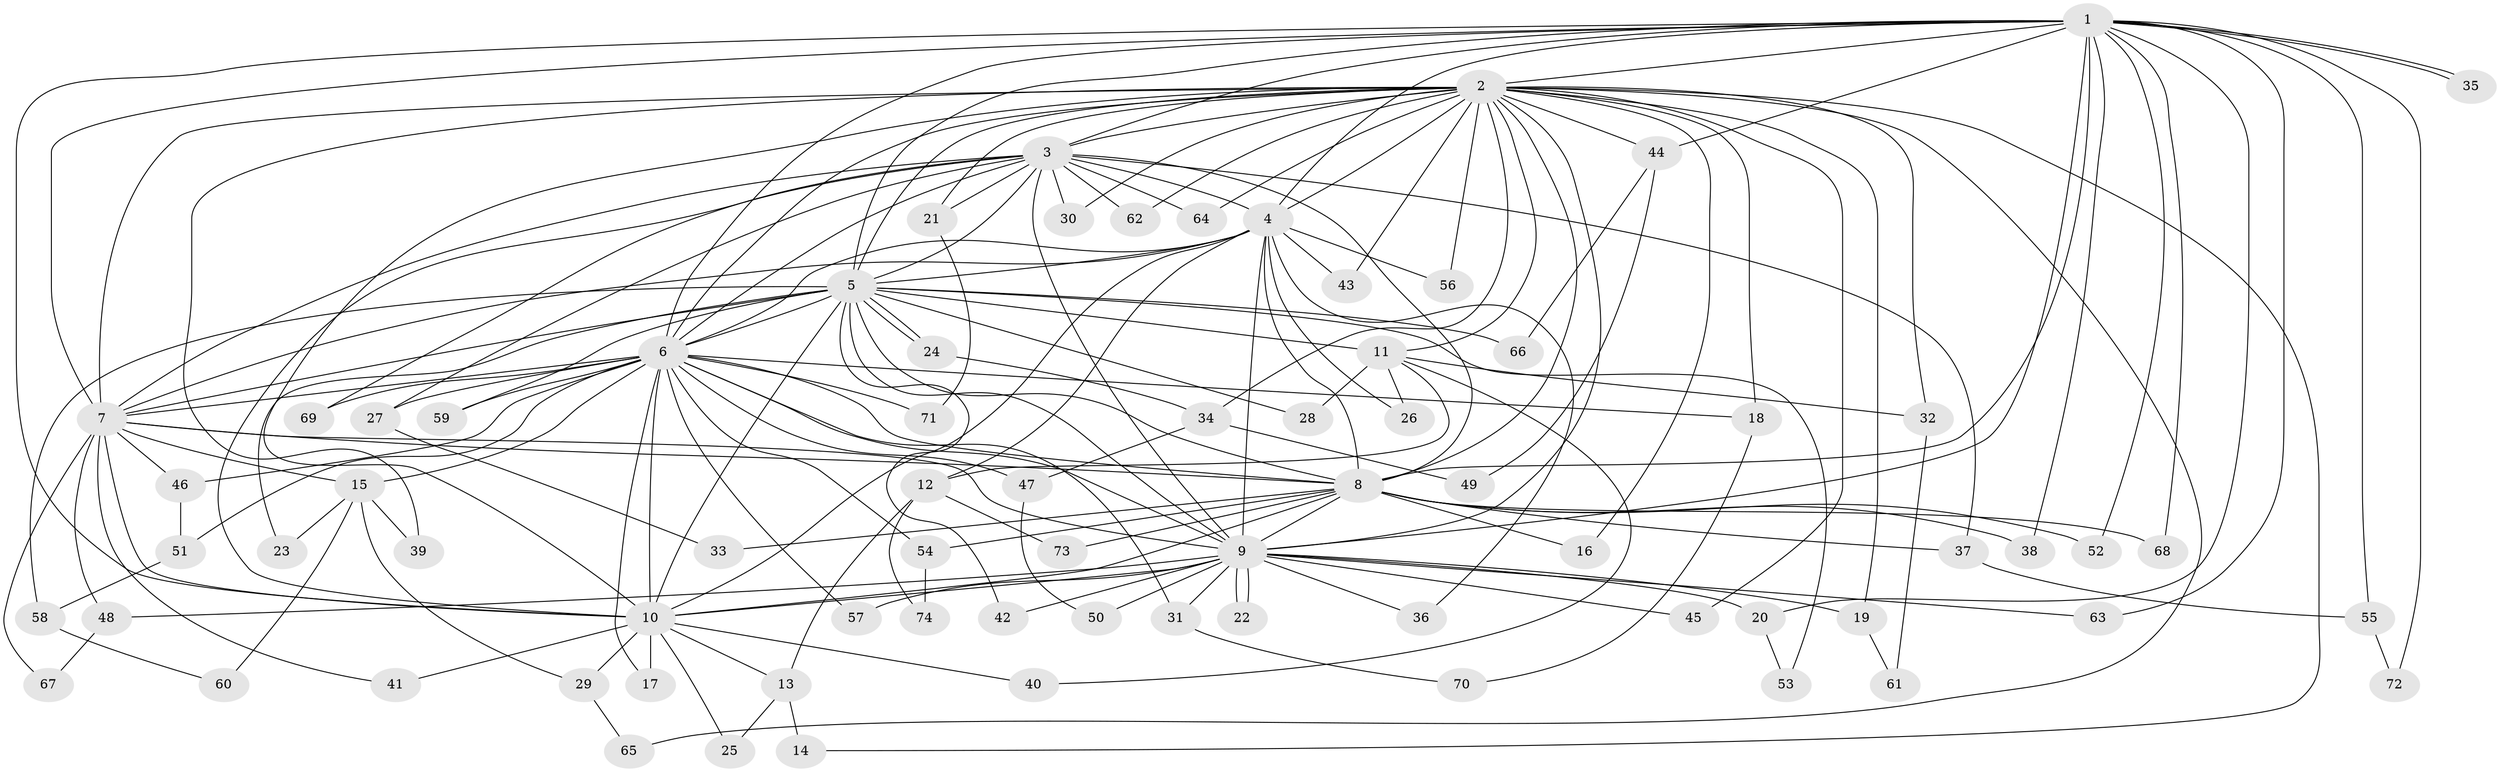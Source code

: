 // coarse degree distribution, {18: 0.01818181818181818, 23: 0.01818181818181818, 14: 0.05454545454545454, 13: 0.01818181818181818, 19: 0.03636363636363636, 22: 0.01818181818181818, 16: 0.01818181818181818, 7: 0.01818181818181818, 5: 0.01818181818181818, 4: 0.07272727272727272, 2: 0.4909090909090909, 3: 0.2, 1: 0.01818181818181818}
// Generated by graph-tools (version 1.1) at 2025/23/03/03/25 07:23:45]
// undirected, 74 vertices, 173 edges
graph export_dot {
graph [start="1"]
  node [color=gray90,style=filled];
  1;
  2;
  3;
  4;
  5;
  6;
  7;
  8;
  9;
  10;
  11;
  12;
  13;
  14;
  15;
  16;
  17;
  18;
  19;
  20;
  21;
  22;
  23;
  24;
  25;
  26;
  27;
  28;
  29;
  30;
  31;
  32;
  33;
  34;
  35;
  36;
  37;
  38;
  39;
  40;
  41;
  42;
  43;
  44;
  45;
  46;
  47;
  48;
  49;
  50;
  51;
  52;
  53;
  54;
  55;
  56;
  57;
  58;
  59;
  60;
  61;
  62;
  63;
  64;
  65;
  66;
  67;
  68;
  69;
  70;
  71;
  72;
  73;
  74;
  1 -- 2;
  1 -- 3;
  1 -- 4;
  1 -- 5;
  1 -- 6;
  1 -- 7;
  1 -- 8;
  1 -- 9;
  1 -- 10;
  1 -- 20;
  1 -- 35;
  1 -- 35;
  1 -- 38;
  1 -- 44;
  1 -- 52;
  1 -- 55;
  1 -- 63;
  1 -- 68;
  1 -- 72;
  2 -- 3;
  2 -- 4;
  2 -- 5;
  2 -- 6;
  2 -- 7;
  2 -- 8;
  2 -- 9;
  2 -- 10;
  2 -- 11;
  2 -- 14;
  2 -- 16;
  2 -- 18;
  2 -- 19;
  2 -- 21;
  2 -- 30;
  2 -- 32;
  2 -- 34;
  2 -- 39;
  2 -- 43;
  2 -- 44;
  2 -- 45;
  2 -- 56;
  2 -- 62;
  2 -- 64;
  2 -- 65;
  3 -- 4;
  3 -- 5;
  3 -- 6;
  3 -- 7;
  3 -- 8;
  3 -- 9;
  3 -- 10;
  3 -- 21;
  3 -- 27;
  3 -- 30;
  3 -- 37;
  3 -- 62;
  3 -- 64;
  3 -- 69;
  4 -- 5;
  4 -- 6;
  4 -- 7;
  4 -- 8;
  4 -- 9;
  4 -- 10;
  4 -- 12;
  4 -- 26;
  4 -- 36;
  4 -- 43;
  4 -- 56;
  5 -- 6;
  5 -- 7;
  5 -- 8;
  5 -- 9;
  5 -- 10;
  5 -- 11;
  5 -- 23;
  5 -- 24;
  5 -- 24;
  5 -- 28;
  5 -- 42;
  5 -- 53;
  5 -- 58;
  5 -- 59;
  5 -- 66;
  6 -- 7;
  6 -- 8;
  6 -- 9;
  6 -- 10;
  6 -- 15;
  6 -- 17;
  6 -- 18;
  6 -- 27;
  6 -- 31;
  6 -- 46;
  6 -- 47;
  6 -- 51;
  6 -- 54;
  6 -- 57;
  6 -- 59;
  6 -- 69;
  6 -- 71;
  7 -- 8;
  7 -- 9;
  7 -- 10;
  7 -- 15;
  7 -- 41;
  7 -- 46;
  7 -- 48;
  7 -- 67;
  8 -- 9;
  8 -- 10;
  8 -- 16;
  8 -- 33;
  8 -- 37;
  8 -- 38;
  8 -- 52;
  8 -- 54;
  8 -- 68;
  8 -- 73;
  9 -- 10;
  9 -- 19;
  9 -- 20;
  9 -- 22;
  9 -- 22;
  9 -- 31;
  9 -- 36;
  9 -- 42;
  9 -- 45;
  9 -- 48;
  9 -- 50;
  9 -- 57;
  9 -- 63;
  10 -- 13;
  10 -- 17;
  10 -- 25;
  10 -- 29;
  10 -- 40;
  10 -- 41;
  11 -- 12;
  11 -- 26;
  11 -- 28;
  11 -- 32;
  11 -- 40;
  12 -- 13;
  12 -- 73;
  12 -- 74;
  13 -- 14;
  13 -- 25;
  15 -- 23;
  15 -- 29;
  15 -- 39;
  15 -- 60;
  18 -- 70;
  19 -- 61;
  20 -- 53;
  21 -- 71;
  24 -- 34;
  27 -- 33;
  29 -- 65;
  31 -- 70;
  32 -- 61;
  34 -- 47;
  34 -- 49;
  37 -- 55;
  44 -- 49;
  44 -- 66;
  46 -- 51;
  47 -- 50;
  48 -- 67;
  51 -- 58;
  54 -- 74;
  55 -- 72;
  58 -- 60;
}
